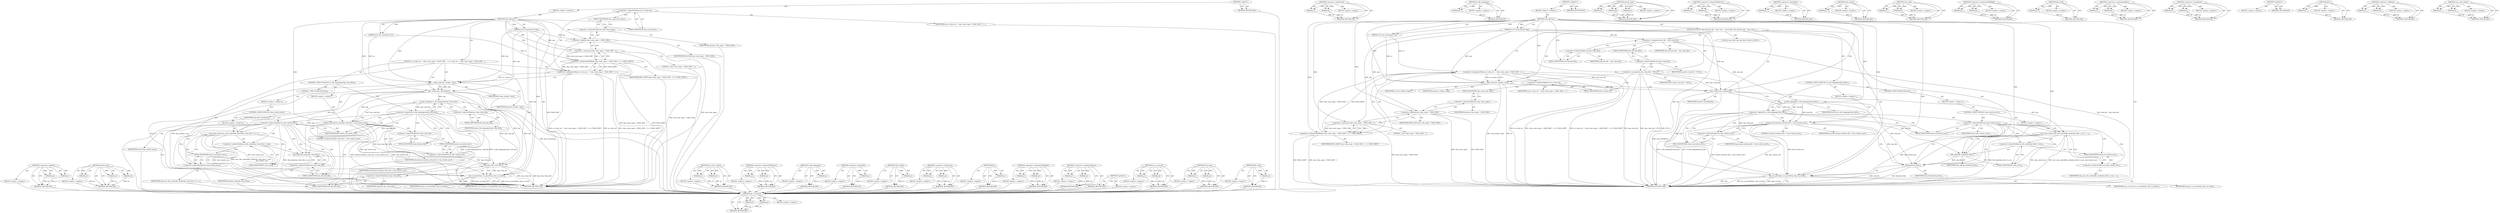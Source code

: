 digraph "user_shm_unlock" {
vulnerable_110 [label=<(METHOD,&lt;operator&gt;.addition)>];
vulnerable_111 [label=<(PARAM,p1)>];
vulnerable_112 [label=<(PARAM,p2)>];
vulnerable_113 [label=<(BLOCK,&lt;empty&gt;,&lt;empty&gt;)>];
vulnerable_114 [label=<(METHOD_RETURN,ANY)>];
vulnerable_132 [label=<(METHOD,shmem_lock)>];
vulnerable_133 [label=<(PARAM,p1)>];
vulnerable_134 [label=<(PARAM,p2)>];
vulnerable_135 [label=<(PARAM,p3)>];
vulnerable_136 [label=<(BLOCK,&lt;empty&gt;,&lt;empty&gt;)>];
vulnerable_137 [label=<(METHOD_RETURN,ANY)>];
vulnerable_6 [label=<(METHOD,&lt;global&gt;)<SUB>1</SUB>>];
vulnerable_7 [label=<(BLOCK,&lt;empty&gt;,&lt;empty&gt;)<SUB>1</SUB>>];
vulnerable_8 [label=<(METHOD,shm_destroy)<SUB>1</SUB>>];
vulnerable_9 [label=<(PARAM,struct ipc_namespace *ns)<SUB>1</SUB>>];
vulnerable_10 [label=<(PARAM,struct shmid_kernel *shp)<SUB>1</SUB>>];
vulnerable_11 [label=<(BLOCK,{
 	ns-&gt;shm_tot -= (shp-&gt;shm_segsz + PAGE_SIZE ...,{
 	ns-&gt;shm_tot -= (shp-&gt;shm_segsz + PAGE_SIZE ...)<SUB>2</SUB>>];
vulnerable_12 [label=<(&lt;operator&gt;.assignmentMinus,ns-&gt;shm_tot -= (shp-&gt;shm_segsz + PAGE_SIZE - 1)...)<SUB>3</SUB>>];
vulnerable_13 [label=<(&lt;operator&gt;.indirectFieldAccess,ns-&gt;shm_tot)<SUB>3</SUB>>];
vulnerable_14 [label=<(IDENTIFIER,ns,ns-&gt;shm_tot -= (shp-&gt;shm_segsz + PAGE_SIZE - 1)...)<SUB>3</SUB>>];
vulnerable_15 [label=<(FIELD_IDENTIFIER,shm_tot,shm_tot)<SUB>3</SUB>>];
vulnerable_16 [label=<(&lt;operator&gt;.arithmeticShiftRight,(shp-&gt;shm_segsz + PAGE_SIZE - 1) &gt;&gt; PAGE_SHIFT)<SUB>3</SUB>>];
vulnerable_17 [label=<(&lt;operator&gt;.subtraction,shp-&gt;shm_segsz + PAGE_SIZE - 1)<SUB>3</SUB>>];
vulnerable_18 [label=<(&lt;operator&gt;.addition,shp-&gt;shm_segsz + PAGE_SIZE)<SUB>3</SUB>>];
vulnerable_19 [label=<(&lt;operator&gt;.indirectFieldAccess,shp-&gt;shm_segsz)<SUB>3</SUB>>];
vulnerable_20 [label=<(IDENTIFIER,shp,shp-&gt;shm_segsz + PAGE_SIZE)<SUB>3</SUB>>];
vulnerable_21 [label=<(FIELD_IDENTIFIER,shm_segsz,shm_segsz)<SUB>3</SUB>>];
vulnerable_22 [label=<(IDENTIFIER,PAGE_SIZE,shp-&gt;shm_segsz + PAGE_SIZE)<SUB>3</SUB>>];
vulnerable_23 [label=<(LITERAL,1,shp-&gt;shm_segsz + PAGE_SIZE - 1)<SUB>3</SUB>>];
vulnerable_24 [label=<(IDENTIFIER,PAGE_SHIFT,(shp-&gt;shm_segsz + PAGE_SIZE - 1) &gt;&gt; PAGE_SHIFT)<SUB>3</SUB>>];
vulnerable_25 [label=<(shm_rmid,shm_rmid(ns, shp))<SUB>4</SUB>>];
vulnerable_26 [label=<(IDENTIFIER,ns,shm_rmid(ns, shp))<SUB>4</SUB>>];
vulnerable_27 [label=<(IDENTIFIER,shp,shm_rmid(ns, shp))<SUB>4</SUB>>];
vulnerable_28 [label=<(shm_unlock,shm_unlock(shp))<SUB>5</SUB>>];
vulnerable_29 [label=<(IDENTIFIER,shp,shm_unlock(shp))<SUB>5</SUB>>];
vulnerable_30 [label=<(CONTROL_STRUCTURE,IF,if (!is_file_hugepages(shp-&gt;shm_file)))<SUB>6</SUB>>];
vulnerable_31 [label=<(&lt;operator&gt;.logicalNot,!is_file_hugepages(shp-&gt;shm_file))<SUB>6</SUB>>];
vulnerable_32 [label=<(is_file_hugepages,is_file_hugepages(shp-&gt;shm_file))<SUB>6</SUB>>];
vulnerable_33 [label=<(&lt;operator&gt;.indirectFieldAccess,shp-&gt;shm_file)<SUB>6</SUB>>];
vulnerable_34 [label=<(IDENTIFIER,shp,is_file_hugepages(shp-&gt;shm_file))<SUB>6</SUB>>];
vulnerable_35 [label=<(FIELD_IDENTIFIER,shm_file,shm_file)<SUB>6</SUB>>];
vulnerable_36 [label=<(BLOCK,&lt;empty&gt;,&lt;empty&gt;)<SUB>7</SUB>>];
vulnerable_37 [label=<(shmem_lock,shmem_lock(shp-&gt;shm_file, 0, shp-&gt;mlock_user))<SUB>7</SUB>>];
vulnerable_38 [label=<(&lt;operator&gt;.indirectFieldAccess,shp-&gt;shm_file)<SUB>7</SUB>>];
vulnerable_39 [label=<(IDENTIFIER,shp,shmem_lock(shp-&gt;shm_file, 0, shp-&gt;mlock_user))<SUB>7</SUB>>];
vulnerable_40 [label=<(FIELD_IDENTIFIER,shm_file,shm_file)<SUB>7</SUB>>];
vulnerable_41 [label=<(LITERAL,0,shmem_lock(shp-&gt;shm_file, 0, shp-&gt;mlock_user))<SUB>7</SUB>>];
vulnerable_42 [label=<(&lt;operator&gt;.indirectFieldAccess,shp-&gt;mlock_user)<SUB>7</SUB>>];
vulnerable_43 [label=<(IDENTIFIER,shp,shmem_lock(shp-&gt;shm_file, 0, shp-&gt;mlock_user))<SUB>7</SUB>>];
vulnerable_44 [label=<(FIELD_IDENTIFIER,mlock_user,mlock_user)<SUB>7</SUB>>];
vulnerable_45 [label=<(CONTROL_STRUCTURE,ELSE,else)<SUB>8</SUB>>];
vulnerable_46 [label=<(BLOCK,&lt;empty&gt;,&lt;empty&gt;)<SUB>8</SUB>>];
vulnerable_47 [label=<(CONTROL_STRUCTURE,IF,if (shp-&gt;mlock_user))<SUB>8</SUB>>];
vulnerable_48 [label=<(&lt;operator&gt;.indirectFieldAccess,shp-&gt;mlock_user)<SUB>8</SUB>>];
vulnerable_49 [label=<(IDENTIFIER,shp,if (shp-&gt;mlock_user))<SUB>8</SUB>>];
vulnerable_50 [label=<(FIELD_IDENTIFIER,mlock_user,mlock_user)<SUB>8</SUB>>];
vulnerable_51 [label=<(BLOCK,&lt;empty&gt;,&lt;empty&gt;)<SUB>9</SUB>>];
vulnerable_52 [label=<(user_shm_unlock,user_shm_unlock(file_inode(shp-&gt;shm_file)-&gt;i_si...)<SUB>9</SUB>>];
vulnerable_53 [label=<(&lt;operator&gt;.indirectFieldAccess,file_inode(shp-&gt;shm_file)-&gt;i_size)<SUB>9</SUB>>];
vulnerable_54 [label=<(file_inode,file_inode(shp-&gt;shm_file))<SUB>9</SUB>>];
vulnerable_55 [label=<(&lt;operator&gt;.indirectFieldAccess,shp-&gt;shm_file)<SUB>9</SUB>>];
vulnerable_56 [label=<(IDENTIFIER,shp,file_inode(shp-&gt;shm_file))<SUB>9</SUB>>];
vulnerable_57 [label=<(FIELD_IDENTIFIER,shm_file,shm_file)<SUB>9</SUB>>];
vulnerable_58 [label=<(FIELD_IDENTIFIER,i_size,i_size)<SUB>9</SUB>>];
vulnerable_59 [label=<(&lt;operator&gt;.indirectFieldAccess,shp-&gt;mlock_user)<SUB>10</SUB>>];
vulnerable_60 [label=<(IDENTIFIER,shp,user_shm_unlock(file_inode(shp-&gt;shm_file)-&gt;i_si...)<SUB>10</SUB>>];
vulnerable_61 [label=<(FIELD_IDENTIFIER,mlock_user,mlock_user)<SUB>10</SUB>>];
vulnerable_62 [label=<(fput,fput (shp-&gt;shm_file))<SUB>11</SUB>>];
vulnerable_63 [label=<(&lt;operator&gt;.indirectFieldAccess,shp-&gt;shm_file)<SUB>11</SUB>>];
vulnerable_64 [label=<(IDENTIFIER,shp,fput (shp-&gt;shm_file))<SUB>11</SUB>>];
vulnerable_65 [label=<(FIELD_IDENTIFIER,shm_file,shm_file)<SUB>11</SUB>>];
vulnerable_66 [label=<(ipc_rcu_putref,ipc_rcu_putref(shp, shm_rcu_free))<SUB>12</SUB>>];
vulnerable_67 [label=<(IDENTIFIER,shp,ipc_rcu_putref(shp, shm_rcu_free))<SUB>12</SUB>>];
vulnerable_68 [label=<(IDENTIFIER,shm_rcu_free,ipc_rcu_putref(shp, shm_rcu_free))<SUB>12</SUB>>];
vulnerable_69 [label=<(METHOD_RETURN,void)<SUB>1</SUB>>];
vulnerable_71 [label=<(METHOD_RETURN,ANY)<SUB>1</SUB>>];
vulnerable_138 [label=<(METHOD,user_shm_unlock)>];
vulnerable_139 [label=<(PARAM,p1)>];
vulnerable_140 [label=<(PARAM,p2)>];
vulnerable_141 [label=<(BLOCK,&lt;empty&gt;,&lt;empty&gt;)>];
vulnerable_142 [label=<(METHOD_RETURN,ANY)>];
vulnerable_95 [label=<(METHOD,&lt;operator&gt;.indirectFieldAccess)>];
vulnerable_96 [label=<(PARAM,p1)>];
vulnerable_97 [label=<(PARAM,p2)>];
vulnerable_98 [label=<(BLOCK,&lt;empty&gt;,&lt;empty&gt;)>];
vulnerable_99 [label=<(METHOD_RETURN,ANY)>];
vulnerable_128 [label=<(METHOD,is_file_hugepages)>];
vulnerable_129 [label=<(PARAM,p1)>];
vulnerable_130 [label=<(BLOCK,&lt;empty&gt;,&lt;empty&gt;)>];
vulnerable_131 [label=<(METHOD_RETURN,ANY)>];
vulnerable_124 [label=<(METHOD,&lt;operator&gt;.logicalNot)>];
vulnerable_125 [label=<(PARAM,p1)>];
vulnerable_126 [label=<(BLOCK,&lt;empty&gt;,&lt;empty&gt;)>];
vulnerable_127 [label=<(METHOD_RETURN,ANY)>];
vulnerable_120 [label=<(METHOD,shm_unlock)>];
vulnerable_121 [label=<(PARAM,p1)>];
vulnerable_122 [label=<(BLOCK,&lt;empty&gt;,&lt;empty&gt;)>];
vulnerable_123 [label=<(METHOD_RETURN,ANY)>];
vulnerable_105 [label=<(METHOD,&lt;operator&gt;.subtraction)>];
vulnerable_106 [label=<(PARAM,p1)>];
vulnerable_107 [label=<(PARAM,p2)>];
vulnerable_108 [label=<(BLOCK,&lt;empty&gt;,&lt;empty&gt;)>];
vulnerable_109 [label=<(METHOD_RETURN,ANY)>];
vulnerable_147 [label=<(METHOD,fput)>];
vulnerable_148 [label=<(PARAM,p1)>];
vulnerable_149 [label=<(BLOCK,&lt;empty&gt;,&lt;empty&gt;)>];
vulnerable_150 [label=<(METHOD_RETURN,ANY)>];
vulnerable_100 [label=<(METHOD,&lt;operator&gt;.arithmeticShiftRight)>];
vulnerable_101 [label=<(PARAM,p1)>];
vulnerable_102 [label=<(PARAM,p2)>];
vulnerable_103 [label=<(BLOCK,&lt;empty&gt;,&lt;empty&gt;)>];
vulnerable_104 [label=<(METHOD_RETURN,ANY)>];
vulnerable_90 [label=<(METHOD,&lt;operator&gt;.assignmentMinus)>];
vulnerable_91 [label=<(PARAM,p1)>];
vulnerable_92 [label=<(PARAM,p2)>];
vulnerable_93 [label=<(BLOCK,&lt;empty&gt;,&lt;empty&gt;)>];
vulnerable_94 [label=<(METHOD_RETURN,ANY)>];
vulnerable_84 [label=<(METHOD,&lt;global&gt;)<SUB>1</SUB>>];
vulnerable_85 [label=<(BLOCK,&lt;empty&gt;,&lt;empty&gt;)>];
vulnerable_86 [label=<(METHOD_RETURN,ANY)>];
vulnerable_151 [label=<(METHOD,ipc_rcu_putref)>];
vulnerable_152 [label=<(PARAM,p1)>];
vulnerable_153 [label=<(PARAM,p2)>];
vulnerable_154 [label=<(BLOCK,&lt;empty&gt;,&lt;empty&gt;)>];
vulnerable_155 [label=<(METHOD_RETURN,ANY)>];
vulnerable_115 [label=<(METHOD,shm_rmid)>];
vulnerable_116 [label=<(PARAM,p1)>];
vulnerable_117 [label=<(PARAM,p2)>];
vulnerable_118 [label=<(BLOCK,&lt;empty&gt;,&lt;empty&gt;)>];
vulnerable_119 [label=<(METHOD_RETURN,ANY)>];
vulnerable_143 [label=<(METHOD,file_inode)>];
vulnerable_144 [label=<(PARAM,p1)>];
vulnerable_145 [label=<(BLOCK,&lt;empty&gt;,&lt;empty&gt;)>];
vulnerable_146 [label=<(METHOD_RETURN,ANY)>];
fixed_161 [label=<(METHOD,ipc_rcu_putref)>];
fixed_162 [label=<(PARAM,p1)>];
fixed_163 [label=<(PARAM,p2)>];
fixed_164 [label=<(BLOCK,&lt;empty&gt;,&lt;empty&gt;)>];
fixed_165 [label=<(METHOD_RETURN,ANY)>];
fixed_115 [label=<(METHOD,&lt;operator&gt;.subtraction)>];
fixed_116 [label=<(PARAM,p1)>];
fixed_117 [label=<(PARAM,p2)>];
fixed_118 [label=<(BLOCK,&lt;empty&gt;,&lt;empty&gt;)>];
fixed_119 [label=<(METHOD_RETURN,ANY)>];
fixed_138 [label=<(METHOD,is_file_hugepages)>];
fixed_139 [label=<(PARAM,p1)>];
fixed_140 [label=<(BLOCK,&lt;empty&gt;,&lt;empty&gt;)>];
fixed_141 [label=<(METHOD_RETURN,ANY)>];
fixed_6 [label=<(METHOD,&lt;global&gt;)<SUB>1</SUB>>];
fixed_7 [label=<(BLOCK,&lt;empty&gt;,&lt;empty&gt;)<SUB>1</SUB>>];
fixed_8 [label=<(METHOD,shm_destroy)<SUB>1</SUB>>];
fixed_9 [label=<(PARAM,struct ipc_namespace *ns)<SUB>1</SUB>>];
fixed_10 [label=<(PARAM,struct shmid_kernel *shp)<SUB>1</SUB>>];
fixed_11 [label=<(BLOCK,{
	struct file *shm_file;

	shm_file = shp-&gt;shm...,{
	struct file *shm_file;

	shm_file = shp-&gt;shm...)<SUB>2</SUB>>];
fixed_12 [label="<(LOCAL,struct file* shm_file: file*)<SUB>3</SUB>>"];
fixed_13 [label=<(&lt;operator&gt;.assignment,shm_file = shp-&gt;shm_file)<SUB>5</SUB>>];
fixed_14 [label=<(IDENTIFIER,shm_file,shm_file = shp-&gt;shm_file)<SUB>5</SUB>>];
fixed_15 [label=<(&lt;operator&gt;.indirectFieldAccess,shp-&gt;shm_file)<SUB>5</SUB>>];
fixed_16 [label=<(IDENTIFIER,shp,shm_file = shp-&gt;shm_file)<SUB>5</SUB>>];
fixed_17 [label=<(FIELD_IDENTIFIER,shm_file,shm_file)<SUB>5</SUB>>];
fixed_18 [label=<(&lt;operator&gt;.assignment,shp-&gt;shm_file = NULL)<SUB>6</SUB>>];
fixed_19 [label=<(&lt;operator&gt;.indirectFieldAccess,shp-&gt;shm_file)<SUB>6</SUB>>];
fixed_20 [label=<(IDENTIFIER,shp,shp-&gt;shm_file = NULL)<SUB>6</SUB>>];
fixed_21 [label=<(FIELD_IDENTIFIER,shm_file,shm_file)<SUB>6</SUB>>];
fixed_22 [label=<(IDENTIFIER,NULL,shp-&gt;shm_file = NULL)<SUB>6</SUB>>];
fixed_23 [label=<(&lt;operator&gt;.assignmentMinus,ns-&gt;shm_tot -= (shp-&gt;shm_segsz + PAGE_SIZE - 1)...)<SUB>7</SUB>>];
fixed_24 [label=<(&lt;operator&gt;.indirectFieldAccess,ns-&gt;shm_tot)<SUB>7</SUB>>];
fixed_25 [label=<(IDENTIFIER,ns,ns-&gt;shm_tot -= (shp-&gt;shm_segsz + PAGE_SIZE - 1)...)<SUB>7</SUB>>];
fixed_26 [label=<(FIELD_IDENTIFIER,shm_tot,shm_tot)<SUB>7</SUB>>];
fixed_27 [label=<(&lt;operator&gt;.arithmeticShiftRight,(shp-&gt;shm_segsz + PAGE_SIZE - 1) &gt;&gt; PAGE_SHIFT)<SUB>7</SUB>>];
fixed_28 [label=<(&lt;operator&gt;.subtraction,shp-&gt;shm_segsz + PAGE_SIZE - 1)<SUB>7</SUB>>];
fixed_29 [label=<(&lt;operator&gt;.addition,shp-&gt;shm_segsz + PAGE_SIZE)<SUB>7</SUB>>];
fixed_30 [label=<(&lt;operator&gt;.indirectFieldAccess,shp-&gt;shm_segsz)<SUB>7</SUB>>];
fixed_31 [label=<(IDENTIFIER,shp,shp-&gt;shm_segsz + PAGE_SIZE)<SUB>7</SUB>>];
fixed_32 [label=<(FIELD_IDENTIFIER,shm_segsz,shm_segsz)<SUB>7</SUB>>];
fixed_33 [label=<(IDENTIFIER,PAGE_SIZE,shp-&gt;shm_segsz + PAGE_SIZE)<SUB>7</SUB>>];
fixed_34 [label=<(LITERAL,1,shp-&gt;shm_segsz + PAGE_SIZE - 1)<SUB>7</SUB>>];
fixed_35 [label=<(IDENTIFIER,PAGE_SHIFT,(shp-&gt;shm_segsz + PAGE_SIZE - 1) &gt;&gt; PAGE_SHIFT)<SUB>7</SUB>>];
fixed_36 [label=<(shm_rmid,shm_rmid(ns, shp))<SUB>8</SUB>>];
fixed_37 [label=<(IDENTIFIER,ns,shm_rmid(ns, shp))<SUB>8</SUB>>];
fixed_38 [label=<(IDENTIFIER,shp,shm_rmid(ns, shp))<SUB>8</SUB>>];
fixed_39 [label=<(shm_unlock,shm_unlock(shp))<SUB>9</SUB>>];
fixed_40 [label=<(IDENTIFIER,shp,shm_unlock(shp))<SUB>9</SUB>>];
fixed_41 [label=<(CONTROL_STRUCTURE,IF,if (!is_file_hugepages(shm_file)))<SUB>10</SUB>>];
fixed_42 [label=<(&lt;operator&gt;.logicalNot,!is_file_hugepages(shm_file))<SUB>10</SUB>>];
fixed_43 [label=<(is_file_hugepages,is_file_hugepages(shm_file))<SUB>10</SUB>>];
fixed_44 [label=<(IDENTIFIER,shm_file,is_file_hugepages(shm_file))<SUB>10</SUB>>];
fixed_45 [label=<(BLOCK,&lt;empty&gt;,&lt;empty&gt;)<SUB>11</SUB>>];
fixed_46 [label=<(shmem_lock,shmem_lock(shm_file, 0, shp-&gt;mlock_user))<SUB>11</SUB>>];
fixed_47 [label=<(IDENTIFIER,shm_file,shmem_lock(shm_file, 0, shp-&gt;mlock_user))<SUB>11</SUB>>];
fixed_48 [label=<(LITERAL,0,shmem_lock(shm_file, 0, shp-&gt;mlock_user))<SUB>11</SUB>>];
fixed_49 [label=<(&lt;operator&gt;.indirectFieldAccess,shp-&gt;mlock_user)<SUB>11</SUB>>];
fixed_50 [label=<(IDENTIFIER,shp,shmem_lock(shm_file, 0, shp-&gt;mlock_user))<SUB>11</SUB>>];
fixed_51 [label=<(FIELD_IDENTIFIER,mlock_user,mlock_user)<SUB>11</SUB>>];
fixed_52 [label=<(CONTROL_STRUCTURE,ELSE,else)<SUB>12</SUB>>];
fixed_53 [label=<(BLOCK,&lt;empty&gt;,&lt;empty&gt;)<SUB>12</SUB>>];
fixed_54 [label=<(CONTROL_STRUCTURE,IF,if (shp-&gt;mlock_user))<SUB>12</SUB>>];
fixed_55 [label=<(&lt;operator&gt;.indirectFieldAccess,shp-&gt;mlock_user)<SUB>12</SUB>>];
fixed_56 [label=<(IDENTIFIER,shp,if (shp-&gt;mlock_user))<SUB>12</SUB>>];
fixed_57 [label=<(FIELD_IDENTIFIER,mlock_user,mlock_user)<SUB>12</SUB>>];
fixed_58 [label=<(BLOCK,&lt;empty&gt;,&lt;empty&gt;)<SUB>13</SUB>>];
fixed_59 [label=<(user_shm_unlock,user_shm_unlock(file_inode(shm_file)-&gt;i_size, s...)<SUB>13</SUB>>];
fixed_60 [label=<(&lt;operator&gt;.indirectFieldAccess,file_inode(shm_file)-&gt;i_size)<SUB>13</SUB>>];
fixed_61 [label=<(file_inode,file_inode(shm_file))<SUB>13</SUB>>];
fixed_62 [label=<(IDENTIFIER,shm_file,file_inode(shm_file))<SUB>13</SUB>>];
fixed_63 [label=<(FIELD_IDENTIFIER,i_size,i_size)<SUB>13</SUB>>];
fixed_64 [label=<(&lt;operator&gt;.indirectFieldAccess,shp-&gt;mlock_user)<SUB>13</SUB>>];
fixed_65 [label=<(IDENTIFIER,shp,user_shm_unlock(file_inode(shm_file)-&gt;i_size, s...)<SUB>13</SUB>>];
fixed_66 [label=<(FIELD_IDENTIFIER,mlock_user,mlock_user)<SUB>13</SUB>>];
fixed_67 [label=<(fput,fput(shm_file))<SUB>14</SUB>>];
fixed_68 [label=<(IDENTIFIER,shm_file,fput(shm_file))<SUB>14</SUB>>];
fixed_69 [label=<(ipc_rcu_putref,ipc_rcu_putref(shp, shm_rcu_free))<SUB>15</SUB>>];
fixed_70 [label=<(IDENTIFIER,shp,ipc_rcu_putref(shp, shm_rcu_free))<SUB>15</SUB>>];
fixed_71 [label=<(IDENTIFIER,shm_rcu_free,ipc_rcu_putref(shp, shm_rcu_free))<SUB>15</SUB>>];
fixed_72 [label=<(METHOD_RETURN,void)<SUB>1</SUB>>];
fixed_74 [label=<(METHOD_RETURN,ANY)<SUB>1</SUB>>];
fixed_142 [label=<(METHOD,shmem_lock)>];
fixed_143 [label=<(PARAM,p1)>];
fixed_144 [label=<(PARAM,p2)>];
fixed_145 [label=<(PARAM,p3)>];
fixed_146 [label=<(BLOCK,&lt;empty&gt;,&lt;empty&gt;)>];
fixed_147 [label=<(METHOD_RETURN,ANY)>];
fixed_100 [label=<(METHOD,&lt;operator&gt;.indirectFieldAccess)>];
fixed_101 [label=<(PARAM,p1)>];
fixed_102 [label=<(PARAM,p2)>];
fixed_103 [label=<(BLOCK,&lt;empty&gt;,&lt;empty&gt;)>];
fixed_104 [label=<(METHOD_RETURN,ANY)>];
fixed_134 [label=<(METHOD,&lt;operator&gt;.logicalNot)>];
fixed_135 [label=<(PARAM,p1)>];
fixed_136 [label=<(BLOCK,&lt;empty&gt;,&lt;empty&gt;)>];
fixed_137 [label=<(METHOD_RETURN,ANY)>];
fixed_130 [label=<(METHOD,shm_unlock)>];
fixed_131 [label=<(PARAM,p1)>];
fixed_132 [label=<(BLOCK,&lt;empty&gt;,&lt;empty&gt;)>];
fixed_133 [label=<(METHOD_RETURN,ANY)>];
fixed_125 [label=<(METHOD,shm_rmid)>];
fixed_126 [label=<(PARAM,p1)>];
fixed_127 [label=<(PARAM,p2)>];
fixed_128 [label=<(BLOCK,&lt;empty&gt;,&lt;empty&gt;)>];
fixed_129 [label=<(METHOD_RETURN,ANY)>];
fixed_110 [label=<(METHOD,&lt;operator&gt;.arithmeticShiftRight)>];
fixed_111 [label=<(PARAM,p1)>];
fixed_112 [label=<(PARAM,p2)>];
fixed_113 [label=<(BLOCK,&lt;empty&gt;,&lt;empty&gt;)>];
fixed_114 [label=<(METHOD_RETURN,ANY)>];
fixed_153 [label=<(METHOD,file_inode)>];
fixed_154 [label=<(PARAM,p1)>];
fixed_155 [label=<(BLOCK,&lt;empty&gt;,&lt;empty&gt;)>];
fixed_156 [label=<(METHOD_RETURN,ANY)>];
fixed_105 [label=<(METHOD,&lt;operator&gt;.assignmentMinus)>];
fixed_106 [label=<(PARAM,p1)>];
fixed_107 [label=<(PARAM,p2)>];
fixed_108 [label=<(BLOCK,&lt;empty&gt;,&lt;empty&gt;)>];
fixed_109 [label=<(METHOD_RETURN,ANY)>];
fixed_95 [label=<(METHOD,&lt;operator&gt;.assignment)>];
fixed_96 [label=<(PARAM,p1)>];
fixed_97 [label=<(PARAM,p2)>];
fixed_98 [label=<(BLOCK,&lt;empty&gt;,&lt;empty&gt;)>];
fixed_99 [label=<(METHOD_RETURN,ANY)>];
fixed_89 [label=<(METHOD,&lt;global&gt;)<SUB>1</SUB>>];
fixed_90 [label=<(BLOCK,&lt;empty&gt;,&lt;empty&gt;)>];
fixed_91 [label=<(METHOD_RETURN,ANY)>];
fixed_157 [label=<(METHOD,fput)>];
fixed_158 [label=<(PARAM,p1)>];
fixed_159 [label=<(BLOCK,&lt;empty&gt;,&lt;empty&gt;)>];
fixed_160 [label=<(METHOD_RETURN,ANY)>];
fixed_120 [label=<(METHOD,&lt;operator&gt;.addition)>];
fixed_121 [label=<(PARAM,p1)>];
fixed_122 [label=<(PARAM,p2)>];
fixed_123 [label=<(BLOCK,&lt;empty&gt;,&lt;empty&gt;)>];
fixed_124 [label=<(METHOD_RETURN,ANY)>];
fixed_148 [label=<(METHOD,user_shm_unlock)>];
fixed_149 [label=<(PARAM,p1)>];
fixed_150 [label=<(PARAM,p2)>];
fixed_151 [label=<(BLOCK,&lt;empty&gt;,&lt;empty&gt;)>];
fixed_152 [label=<(METHOD_RETURN,ANY)>];
vulnerable_110 -> vulnerable_111  [key=0, label="AST: "];
vulnerable_110 -> vulnerable_111  [key=1, label="DDG: "];
vulnerable_110 -> vulnerable_113  [key=0, label="AST: "];
vulnerable_110 -> vulnerable_112  [key=0, label="AST: "];
vulnerable_110 -> vulnerable_112  [key=1, label="DDG: "];
vulnerable_110 -> vulnerable_114  [key=0, label="AST: "];
vulnerable_110 -> vulnerable_114  [key=1, label="CFG: "];
vulnerable_111 -> vulnerable_114  [key=0, label="DDG: p1"];
vulnerable_112 -> vulnerable_114  [key=0, label="DDG: p2"];
vulnerable_113 -> fixed_161  [key=0];
vulnerable_114 -> fixed_161  [key=0];
vulnerable_132 -> vulnerable_133  [key=0, label="AST: "];
vulnerable_132 -> vulnerable_133  [key=1, label="DDG: "];
vulnerable_132 -> vulnerable_136  [key=0, label="AST: "];
vulnerable_132 -> vulnerable_134  [key=0, label="AST: "];
vulnerable_132 -> vulnerable_134  [key=1, label="DDG: "];
vulnerable_132 -> vulnerable_137  [key=0, label="AST: "];
vulnerable_132 -> vulnerable_137  [key=1, label="CFG: "];
vulnerable_132 -> vulnerable_135  [key=0, label="AST: "];
vulnerable_132 -> vulnerable_135  [key=1, label="DDG: "];
vulnerable_133 -> vulnerable_137  [key=0, label="DDG: p1"];
vulnerable_134 -> vulnerable_137  [key=0, label="DDG: p2"];
vulnerable_135 -> vulnerable_137  [key=0, label="DDG: p3"];
vulnerable_136 -> fixed_161  [key=0];
vulnerable_137 -> fixed_161  [key=0];
vulnerable_6 -> vulnerable_7  [key=0, label="AST: "];
vulnerable_6 -> vulnerable_71  [key=0, label="AST: "];
vulnerable_6 -> vulnerable_71  [key=1, label="CFG: "];
vulnerable_7 -> vulnerable_8  [key=0, label="AST: "];
vulnerable_8 -> vulnerable_9  [key=0, label="AST: "];
vulnerable_8 -> vulnerable_9  [key=1, label="DDG: "];
vulnerable_8 -> vulnerable_10  [key=0, label="AST: "];
vulnerable_8 -> vulnerable_10  [key=1, label="DDG: "];
vulnerable_8 -> vulnerable_11  [key=0, label="AST: "];
vulnerable_8 -> vulnerable_69  [key=0, label="AST: "];
vulnerable_8 -> vulnerable_15  [key=0, label="CFG: "];
vulnerable_8 -> vulnerable_25  [key=0, label="DDG: "];
vulnerable_8 -> vulnerable_28  [key=0, label="DDG: "];
vulnerable_8 -> vulnerable_66  [key=0, label="DDG: "];
vulnerable_8 -> vulnerable_16  [key=0, label="DDG: "];
vulnerable_8 -> vulnerable_17  [key=0, label="DDG: "];
vulnerable_8 -> vulnerable_37  [key=0, label="DDG: "];
vulnerable_8 -> vulnerable_18  [key=0, label="DDG: "];
vulnerable_9 -> vulnerable_12  [key=0, label="DDG: ns"];
vulnerable_9 -> vulnerable_25  [key=0, label="DDG: ns"];
vulnerable_10 -> vulnerable_25  [key=0, label="DDG: shp"];
vulnerable_10 -> vulnerable_28  [key=0, label="DDG: shp"];
vulnerable_10 -> vulnerable_66  [key=0, label="DDG: shp"];
vulnerable_10 -> vulnerable_17  [key=0, label="DDG: shp"];
vulnerable_10 -> vulnerable_18  [key=0, label="DDG: shp"];
vulnerable_11 -> vulnerable_12  [key=0, label="AST: "];
vulnerable_11 -> vulnerable_25  [key=0, label="AST: "];
vulnerable_11 -> vulnerable_28  [key=0, label="AST: "];
vulnerable_11 -> vulnerable_30  [key=0, label="AST: "];
vulnerable_11 -> vulnerable_62  [key=0, label="AST: "];
vulnerable_11 -> vulnerable_66  [key=0, label="AST: "];
vulnerable_12 -> vulnerable_13  [key=0, label="AST: "];
vulnerable_12 -> vulnerable_16  [key=0, label="AST: "];
vulnerable_12 -> vulnerable_25  [key=0, label="CFG: "];
vulnerable_12 -> vulnerable_25  [key=1, label="DDG: ns-&gt;shm_tot"];
vulnerable_12 -> vulnerable_69  [key=0, label="DDG: ns-&gt;shm_tot"];
vulnerable_12 -> vulnerable_69  [key=1, label="DDG: (shp-&gt;shm_segsz + PAGE_SIZE - 1) &gt;&gt; PAGE_SHIFT"];
vulnerable_12 -> vulnerable_69  [key=2, label="DDG: ns-&gt;shm_tot -= (shp-&gt;shm_segsz + PAGE_SIZE - 1) &gt;&gt; PAGE_SHIFT"];
vulnerable_13 -> vulnerable_14  [key=0, label="AST: "];
vulnerable_13 -> vulnerable_15  [key=0, label="AST: "];
vulnerable_13 -> vulnerable_21  [key=0, label="CFG: "];
vulnerable_14 -> fixed_161  [key=0];
vulnerable_15 -> vulnerable_13  [key=0, label="CFG: "];
vulnerable_16 -> vulnerable_17  [key=0, label="AST: "];
vulnerable_16 -> vulnerable_24  [key=0, label="AST: "];
vulnerable_16 -> vulnerable_12  [key=0, label="CFG: "];
vulnerable_16 -> vulnerable_12  [key=1, label="DDG: shp-&gt;shm_segsz + PAGE_SIZE - 1"];
vulnerable_16 -> vulnerable_12  [key=2, label="DDG: PAGE_SHIFT"];
vulnerable_16 -> vulnerable_69  [key=0, label="DDG: shp-&gt;shm_segsz + PAGE_SIZE - 1"];
vulnerable_16 -> vulnerable_69  [key=1, label="DDG: PAGE_SHIFT"];
vulnerable_17 -> vulnerable_18  [key=0, label="AST: "];
vulnerable_17 -> vulnerable_23  [key=0, label="AST: "];
vulnerable_17 -> vulnerable_16  [key=0, label="CFG: "];
vulnerable_17 -> vulnerable_16  [key=1, label="DDG: shp-&gt;shm_segsz + PAGE_SIZE"];
vulnerable_17 -> vulnerable_16  [key=2, label="DDG: 1"];
vulnerable_17 -> vulnerable_69  [key=0, label="DDG: shp-&gt;shm_segsz + PAGE_SIZE"];
vulnerable_18 -> vulnerable_19  [key=0, label="AST: "];
vulnerable_18 -> vulnerable_22  [key=0, label="AST: "];
vulnerable_18 -> vulnerable_17  [key=0, label="CFG: "];
vulnerable_18 -> vulnerable_69  [key=0, label="DDG: shp-&gt;shm_segsz"];
vulnerable_18 -> vulnerable_69  [key=1, label="DDG: PAGE_SIZE"];
vulnerable_19 -> vulnerable_20  [key=0, label="AST: "];
vulnerable_19 -> vulnerable_21  [key=0, label="AST: "];
vulnerable_19 -> vulnerable_18  [key=0, label="CFG: "];
vulnerable_20 -> fixed_161  [key=0];
vulnerable_21 -> vulnerable_19  [key=0, label="CFG: "];
vulnerable_22 -> fixed_161  [key=0];
vulnerable_23 -> fixed_161  [key=0];
vulnerable_24 -> fixed_161  [key=0];
vulnerable_25 -> vulnerable_26  [key=0, label="AST: "];
vulnerable_25 -> vulnerable_27  [key=0, label="AST: "];
vulnerable_25 -> vulnerable_28  [key=0, label="CFG: "];
vulnerable_25 -> vulnerable_28  [key=1, label="DDG: shp"];
vulnerable_25 -> vulnerable_69  [key=0, label="DDG: ns"];
vulnerable_25 -> vulnerable_69  [key=1, label="DDG: shm_rmid(ns, shp)"];
vulnerable_26 -> fixed_161  [key=0];
vulnerable_27 -> fixed_161  [key=0];
vulnerable_28 -> vulnerable_29  [key=0, label="AST: "];
vulnerable_28 -> vulnerable_35  [key=0, label="CFG: "];
vulnerable_28 -> vulnerable_69  [key=0, label="DDG: shm_unlock(shp)"];
vulnerable_28 -> vulnerable_62  [key=0, label="DDG: shp"];
vulnerable_28 -> vulnerable_66  [key=0, label="DDG: shp"];
vulnerable_28 -> vulnerable_32  [key=0, label="DDG: shp"];
vulnerable_28 -> vulnerable_37  [key=0, label="DDG: shp"];
vulnerable_28 -> vulnerable_52  [key=0, label="DDG: shp"];
vulnerable_28 -> vulnerable_54  [key=0, label="DDG: shp"];
vulnerable_29 -> fixed_161  [key=0];
vulnerable_30 -> vulnerable_31  [key=0, label="AST: "];
vulnerable_30 -> vulnerable_36  [key=0, label="AST: "];
vulnerable_30 -> vulnerable_45  [key=0, label="AST: "];
vulnerable_31 -> vulnerable_32  [key=0, label="AST: "];
vulnerable_31 -> vulnerable_40  [key=0, label="CFG: "];
vulnerable_31 -> vulnerable_40  [key=1, label="CDG: "];
vulnerable_31 -> vulnerable_50  [key=0, label="CFG: "];
vulnerable_31 -> vulnerable_50  [key=1, label="CDG: "];
vulnerable_31 -> vulnerable_69  [key=0, label="DDG: is_file_hugepages(shp-&gt;shm_file)"];
vulnerable_31 -> vulnerable_69  [key=1, label="DDG: !is_file_hugepages(shp-&gt;shm_file)"];
vulnerable_31 -> vulnerable_48  [key=0, label="CDG: "];
vulnerable_31 -> vulnerable_42  [key=0, label="CDG: "];
vulnerable_31 -> vulnerable_44  [key=0, label="CDG: "];
vulnerable_31 -> vulnerable_37  [key=0, label="CDG: "];
vulnerable_31 -> vulnerable_38  [key=0, label="CDG: "];
vulnerable_32 -> vulnerable_33  [key=0, label="AST: "];
vulnerable_32 -> vulnerable_31  [key=0, label="CFG: "];
vulnerable_32 -> vulnerable_31  [key=1, label="DDG: shp-&gt;shm_file"];
vulnerable_32 -> vulnerable_62  [key=0, label="DDG: shp-&gt;shm_file"];
vulnerable_32 -> vulnerable_37  [key=0, label="DDG: shp-&gt;shm_file"];
vulnerable_32 -> vulnerable_54  [key=0, label="DDG: shp-&gt;shm_file"];
vulnerable_33 -> vulnerable_34  [key=0, label="AST: "];
vulnerable_33 -> vulnerable_35  [key=0, label="AST: "];
vulnerable_33 -> vulnerable_32  [key=0, label="CFG: "];
vulnerable_34 -> fixed_161  [key=0];
vulnerable_35 -> vulnerable_33  [key=0, label="CFG: "];
vulnerable_36 -> vulnerable_37  [key=0, label="AST: "];
vulnerable_37 -> vulnerable_38  [key=0, label="AST: "];
vulnerable_37 -> vulnerable_41  [key=0, label="AST: "];
vulnerable_37 -> vulnerable_42  [key=0, label="AST: "];
vulnerable_37 -> vulnerable_65  [key=0, label="CFG: "];
vulnerable_37 -> vulnerable_69  [key=0, label="DDG: shp-&gt;mlock_user"];
vulnerable_37 -> vulnerable_69  [key=1, label="DDG: shmem_lock(shp-&gt;shm_file, 0, shp-&gt;mlock_user)"];
vulnerable_37 -> vulnerable_62  [key=0, label="DDG: shp-&gt;shm_file"];
vulnerable_37 -> vulnerable_66  [key=0, label="DDG: shp-&gt;mlock_user"];
vulnerable_38 -> vulnerable_39  [key=0, label="AST: "];
vulnerable_38 -> vulnerable_40  [key=0, label="AST: "];
vulnerable_38 -> vulnerable_44  [key=0, label="CFG: "];
vulnerable_39 -> fixed_161  [key=0];
vulnerable_40 -> vulnerable_38  [key=0, label="CFG: "];
vulnerable_41 -> fixed_161  [key=0];
vulnerable_42 -> vulnerable_43  [key=0, label="AST: "];
vulnerable_42 -> vulnerable_44  [key=0, label="AST: "];
vulnerable_42 -> vulnerable_37  [key=0, label="CFG: "];
vulnerable_43 -> fixed_161  [key=0];
vulnerable_44 -> vulnerable_42  [key=0, label="CFG: "];
vulnerable_45 -> vulnerable_46  [key=0, label="AST: "];
vulnerable_46 -> vulnerable_47  [key=0, label="AST: "];
vulnerable_47 -> vulnerable_48  [key=0, label="AST: "];
vulnerable_47 -> vulnerable_51  [key=0, label="AST: "];
vulnerable_48 -> vulnerable_49  [key=0, label="AST: "];
vulnerable_48 -> vulnerable_50  [key=0, label="AST: "];
vulnerable_48 -> vulnerable_57  [key=0, label="CFG: "];
vulnerable_48 -> vulnerable_57  [key=1, label="CDG: "];
vulnerable_48 -> vulnerable_65  [key=0, label="CFG: "];
vulnerable_48 -> vulnerable_58  [key=0, label="CDG: "];
vulnerable_48 -> vulnerable_61  [key=0, label="CDG: "];
vulnerable_48 -> vulnerable_59  [key=0, label="CDG: "];
vulnerable_48 -> vulnerable_52  [key=0, label="CDG: "];
vulnerable_48 -> vulnerable_55  [key=0, label="CDG: "];
vulnerable_48 -> vulnerable_53  [key=0, label="CDG: "];
vulnerable_48 -> vulnerable_54  [key=0, label="CDG: "];
vulnerable_49 -> fixed_161  [key=0];
vulnerable_50 -> vulnerable_48  [key=0, label="CFG: "];
vulnerable_51 -> vulnerable_52  [key=0, label="AST: "];
vulnerable_52 -> vulnerable_53  [key=0, label="AST: "];
vulnerable_52 -> vulnerable_59  [key=0, label="AST: "];
vulnerable_52 -> vulnerable_65  [key=0, label="CFG: "];
vulnerable_52 -> vulnerable_69  [key=0, label="DDG: file_inode(shp-&gt;shm_file)-&gt;i_size"];
vulnerable_52 -> vulnerable_69  [key=1, label="DDG: shp-&gt;mlock_user"];
vulnerable_52 -> vulnerable_69  [key=2, label="DDG: user_shm_unlock(file_inode(shp-&gt;shm_file)-&gt;i_size,
						shp-&gt;mlock_user)"];
vulnerable_52 -> vulnerable_66  [key=0, label="DDG: shp-&gt;mlock_user"];
vulnerable_53 -> vulnerable_54  [key=0, label="AST: "];
vulnerable_53 -> vulnerable_58  [key=0, label="AST: "];
vulnerable_53 -> vulnerable_61  [key=0, label="CFG: "];
vulnerable_54 -> vulnerable_55  [key=0, label="AST: "];
vulnerable_54 -> vulnerable_58  [key=0, label="CFG: "];
vulnerable_54 -> vulnerable_62  [key=0, label="DDG: shp-&gt;shm_file"];
vulnerable_55 -> vulnerable_56  [key=0, label="AST: "];
vulnerable_55 -> vulnerable_57  [key=0, label="AST: "];
vulnerable_55 -> vulnerable_54  [key=0, label="CFG: "];
vulnerable_56 -> fixed_161  [key=0];
vulnerable_57 -> vulnerable_55  [key=0, label="CFG: "];
vulnerable_58 -> vulnerable_53  [key=0, label="CFG: "];
vulnerable_59 -> vulnerable_60  [key=0, label="AST: "];
vulnerable_59 -> vulnerable_61  [key=0, label="AST: "];
vulnerable_59 -> vulnerable_52  [key=0, label="CFG: "];
vulnerable_60 -> fixed_161  [key=0];
vulnerable_61 -> vulnerable_59  [key=0, label="CFG: "];
vulnerable_62 -> vulnerable_63  [key=0, label="AST: "];
vulnerable_62 -> vulnerable_66  [key=0, label="CFG: "];
vulnerable_62 -> vulnerable_66  [key=1, label="DDG: shp-&gt;shm_file"];
vulnerable_62 -> vulnerable_69  [key=0, label="DDG: shp-&gt;shm_file"];
vulnerable_62 -> vulnerable_69  [key=1, label="DDG: fput (shp-&gt;shm_file)"];
vulnerable_63 -> vulnerable_64  [key=0, label="AST: "];
vulnerable_63 -> vulnerable_65  [key=0, label="AST: "];
vulnerable_63 -> vulnerable_62  [key=0, label="CFG: "];
vulnerable_64 -> fixed_161  [key=0];
vulnerable_65 -> vulnerable_63  [key=0, label="CFG: "];
vulnerable_66 -> vulnerable_67  [key=0, label="AST: "];
vulnerable_66 -> vulnerable_68  [key=0, label="AST: "];
vulnerable_66 -> vulnerable_69  [key=0, label="CFG: "];
vulnerable_66 -> vulnerable_69  [key=1, label="DDG: shp"];
vulnerable_66 -> vulnerable_69  [key=2, label="DDG: ipc_rcu_putref(shp, shm_rcu_free)"];
vulnerable_66 -> vulnerable_69  [key=3, label="DDG: shm_rcu_free"];
vulnerable_67 -> fixed_161  [key=0];
vulnerable_68 -> fixed_161  [key=0];
vulnerable_69 -> fixed_161  [key=0];
vulnerable_71 -> fixed_161  [key=0];
vulnerable_138 -> vulnerable_139  [key=0, label="AST: "];
vulnerable_138 -> vulnerable_139  [key=1, label="DDG: "];
vulnerable_138 -> vulnerable_141  [key=0, label="AST: "];
vulnerable_138 -> vulnerable_140  [key=0, label="AST: "];
vulnerable_138 -> vulnerable_140  [key=1, label="DDG: "];
vulnerable_138 -> vulnerable_142  [key=0, label="AST: "];
vulnerable_138 -> vulnerable_142  [key=1, label="CFG: "];
vulnerable_139 -> vulnerable_142  [key=0, label="DDG: p1"];
vulnerable_140 -> vulnerable_142  [key=0, label="DDG: p2"];
vulnerable_141 -> fixed_161  [key=0];
vulnerable_142 -> fixed_161  [key=0];
vulnerable_95 -> vulnerable_96  [key=0, label="AST: "];
vulnerable_95 -> vulnerable_96  [key=1, label="DDG: "];
vulnerable_95 -> vulnerable_98  [key=0, label="AST: "];
vulnerable_95 -> vulnerable_97  [key=0, label="AST: "];
vulnerable_95 -> vulnerable_97  [key=1, label="DDG: "];
vulnerable_95 -> vulnerable_99  [key=0, label="AST: "];
vulnerable_95 -> vulnerable_99  [key=1, label="CFG: "];
vulnerable_96 -> vulnerable_99  [key=0, label="DDG: p1"];
vulnerable_97 -> vulnerable_99  [key=0, label="DDG: p2"];
vulnerable_98 -> fixed_161  [key=0];
vulnerable_99 -> fixed_161  [key=0];
vulnerable_128 -> vulnerable_129  [key=0, label="AST: "];
vulnerable_128 -> vulnerable_129  [key=1, label="DDG: "];
vulnerable_128 -> vulnerable_130  [key=0, label="AST: "];
vulnerable_128 -> vulnerable_131  [key=0, label="AST: "];
vulnerable_128 -> vulnerable_131  [key=1, label="CFG: "];
vulnerable_129 -> vulnerable_131  [key=0, label="DDG: p1"];
vulnerable_130 -> fixed_161  [key=0];
vulnerable_131 -> fixed_161  [key=0];
vulnerable_124 -> vulnerable_125  [key=0, label="AST: "];
vulnerable_124 -> vulnerable_125  [key=1, label="DDG: "];
vulnerable_124 -> vulnerable_126  [key=0, label="AST: "];
vulnerable_124 -> vulnerable_127  [key=0, label="AST: "];
vulnerable_124 -> vulnerable_127  [key=1, label="CFG: "];
vulnerable_125 -> vulnerable_127  [key=0, label="DDG: p1"];
vulnerable_126 -> fixed_161  [key=0];
vulnerable_127 -> fixed_161  [key=0];
vulnerable_120 -> vulnerable_121  [key=0, label="AST: "];
vulnerable_120 -> vulnerable_121  [key=1, label="DDG: "];
vulnerable_120 -> vulnerable_122  [key=0, label="AST: "];
vulnerable_120 -> vulnerable_123  [key=0, label="AST: "];
vulnerable_120 -> vulnerable_123  [key=1, label="CFG: "];
vulnerable_121 -> vulnerable_123  [key=0, label="DDG: p1"];
vulnerable_122 -> fixed_161  [key=0];
vulnerable_123 -> fixed_161  [key=0];
vulnerable_105 -> vulnerable_106  [key=0, label="AST: "];
vulnerable_105 -> vulnerable_106  [key=1, label="DDG: "];
vulnerable_105 -> vulnerable_108  [key=0, label="AST: "];
vulnerable_105 -> vulnerable_107  [key=0, label="AST: "];
vulnerable_105 -> vulnerable_107  [key=1, label="DDG: "];
vulnerable_105 -> vulnerable_109  [key=0, label="AST: "];
vulnerable_105 -> vulnerable_109  [key=1, label="CFG: "];
vulnerable_106 -> vulnerable_109  [key=0, label="DDG: p1"];
vulnerable_107 -> vulnerable_109  [key=0, label="DDG: p2"];
vulnerable_108 -> fixed_161  [key=0];
vulnerable_109 -> fixed_161  [key=0];
vulnerable_147 -> vulnerable_148  [key=0, label="AST: "];
vulnerable_147 -> vulnerable_148  [key=1, label="DDG: "];
vulnerable_147 -> vulnerable_149  [key=0, label="AST: "];
vulnerable_147 -> vulnerable_150  [key=0, label="AST: "];
vulnerable_147 -> vulnerable_150  [key=1, label="CFG: "];
vulnerable_148 -> vulnerable_150  [key=0, label="DDG: p1"];
vulnerable_149 -> fixed_161  [key=0];
vulnerable_150 -> fixed_161  [key=0];
vulnerable_100 -> vulnerable_101  [key=0, label="AST: "];
vulnerable_100 -> vulnerable_101  [key=1, label="DDG: "];
vulnerable_100 -> vulnerable_103  [key=0, label="AST: "];
vulnerable_100 -> vulnerable_102  [key=0, label="AST: "];
vulnerable_100 -> vulnerable_102  [key=1, label="DDG: "];
vulnerable_100 -> vulnerable_104  [key=0, label="AST: "];
vulnerable_100 -> vulnerable_104  [key=1, label="CFG: "];
vulnerable_101 -> vulnerable_104  [key=0, label="DDG: p1"];
vulnerable_102 -> vulnerable_104  [key=0, label="DDG: p2"];
vulnerable_103 -> fixed_161  [key=0];
vulnerable_104 -> fixed_161  [key=0];
vulnerable_90 -> vulnerable_91  [key=0, label="AST: "];
vulnerable_90 -> vulnerable_91  [key=1, label="DDG: "];
vulnerable_90 -> vulnerable_93  [key=0, label="AST: "];
vulnerable_90 -> vulnerable_92  [key=0, label="AST: "];
vulnerable_90 -> vulnerable_92  [key=1, label="DDG: "];
vulnerable_90 -> vulnerable_94  [key=0, label="AST: "];
vulnerable_90 -> vulnerable_94  [key=1, label="CFG: "];
vulnerable_91 -> vulnerable_94  [key=0, label="DDG: p1"];
vulnerable_92 -> vulnerable_94  [key=0, label="DDG: p2"];
vulnerable_93 -> fixed_161  [key=0];
vulnerable_94 -> fixed_161  [key=0];
vulnerable_84 -> vulnerable_85  [key=0, label="AST: "];
vulnerable_84 -> vulnerable_86  [key=0, label="AST: "];
vulnerable_84 -> vulnerable_86  [key=1, label="CFG: "];
vulnerable_85 -> fixed_161  [key=0];
vulnerable_86 -> fixed_161  [key=0];
vulnerable_151 -> vulnerable_152  [key=0, label="AST: "];
vulnerable_151 -> vulnerable_152  [key=1, label="DDG: "];
vulnerable_151 -> vulnerable_154  [key=0, label="AST: "];
vulnerable_151 -> vulnerable_153  [key=0, label="AST: "];
vulnerable_151 -> vulnerable_153  [key=1, label="DDG: "];
vulnerable_151 -> vulnerable_155  [key=0, label="AST: "];
vulnerable_151 -> vulnerable_155  [key=1, label="CFG: "];
vulnerable_152 -> vulnerable_155  [key=0, label="DDG: p1"];
vulnerable_153 -> vulnerable_155  [key=0, label="DDG: p2"];
vulnerable_154 -> fixed_161  [key=0];
vulnerable_155 -> fixed_161  [key=0];
vulnerable_115 -> vulnerable_116  [key=0, label="AST: "];
vulnerable_115 -> vulnerable_116  [key=1, label="DDG: "];
vulnerable_115 -> vulnerable_118  [key=0, label="AST: "];
vulnerable_115 -> vulnerable_117  [key=0, label="AST: "];
vulnerable_115 -> vulnerable_117  [key=1, label="DDG: "];
vulnerable_115 -> vulnerable_119  [key=0, label="AST: "];
vulnerable_115 -> vulnerable_119  [key=1, label="CFG: "];
vulnerable_116 -> vulnerable_119  [key=0, label="DDG: p1"];
vulnerable_117 -> vulnerable_119  [key=0, label="DDG: p2"];
vulnerable_118 -> fixed_161  [key=0];
vulnerable_119 -> fixed_161  [key=0];
vulnerable_143 -> vulnerable_144  [key=0, label="AST: "];
vulnerable_143 -> vulnerable_144  [key=1, label="DDG: "];
vulnerable_143 -> vulnerable_145  [key=0, label="AST: "];
vulnerable_143 -> vulnerable_146  [key=0, label="AST: "];
vulnerable_143 -> vulnerable_146  [key=1, label="CFG: "];
vulnerable_144 -> vulnerable_146  [key=0, label="DDG: p1"];
vulnerable_145 -> fixed_161  [key=0];
vulnerable_146 -> fixed_161  [key=0];
fixed_161 -> fixed_162  [key=0, label="AST: "];
fixed_161 -> fixed_162  [key=1, label="DDG: "];
fixed_161 -> fixed_164  [key=0, label="AST: "];
fixed_161 -> fixed_163  [key=0, label="AST: "];
fixed_161 -> fixed_163  [key=1, label="DDG: "];
fixed_161 -> fixed_165  [key=0, label="AST: "];
fixed_161 -> fixed_165  [key=1, label="CFG: "];
fixed_162 -> fixed_165  [key=0, label="DDG: p1"];
fixed_163 -> fixed_165  [key=0, label="DDG: p2"];
fixed_115 -> fixed_116  [key=0, label="AST: "];
fixed_115 -> fixed_116  [key=1, label="DDG: "];
fixed_115 -> fixed_118  [key=0, label="AST: "];
fixed_115 -> fixed_117  [key=0, label="AST: "];
fixed_115 -> fixed_117  [key=1, label="DDG: "];
fixed_115 -> fixed_119  [key=0, label="AST: "];
fixed_115 -> fixed_119  [key=1, label="CFG: "];
fixed_116 -> fixed_119  [key=0, label="DDG: p1"];
fixed_117 -> fixed_119  [key=0, label="DDG: p2"];
fixed_138 -> fixed_139  [key=0, label="AST: "];
fixed_138 -> fixed_139  [key=1, label="DDG: "];
fixed_138 -> fixed_140  [key=0, label="AST: "];
fixed_138 -> fixed_141  [key=0, label="AST: "];
fixed_138 -> fixed_141  [key=1, label="CFG: "];
fixed_139 -> fixed_141  [key=0, label="DDG: p1"];
fixed_6 -> fixed_7  [key=0, label="AST: "];
fixed_6 -> fixed_74  [key=0, label="AST: "];
fixed_6 -> fixed_74  [key=1, label="CFG: "];
fixed_7 -> fixed_8  [key=0, label="AST: "];
fixed_8 -> fixed_9  [key=0, label="AST: "];
fixed_8 -> fixed_9  [key=1, label="DDG: "];
fixed_8 -> fixed_10  [key=0, label="AST: "];
fixed_8 -> fixed_10  [key=1, label="DDG: "];
fixed_8 -> fixed_11  [key=0, label="AST: "];
fixed_8 -> fixed_72  [key=0, label="AST: "];
fixed_8 -> fixed_17  [key=0, label="CFG: "];
fixed_8 -> fixed_18  [key=0, label="DDG: "];
fixed_8 -> fixed_36  [key=0, label="DDG: "];
fixed_8 -> fixed_39  [key=0, label="DDG: "];
fixed_8 -> fixed_67  [key=0, label="DDG: "];
fixed_8 -> fixed_69  [key=0, label="DDG: "];
fixed_8 -> fixed_27  [key=0, label="DDG: "];
fixed_8 -> fixed_28  [key=0, label="DDG: "];
fixed_8 -> fixed_43  [key=0, label="DDG: "];
fixed_8 -> fixed_46  [key=0, label="DDG: "];
fixed_8 -> fixed_29  [key=0, label="DDG: "];
fixed_8 -> fixed_61  [key=0, label="DDG: "];
fixed_9 -> fixed_23  [key=0, label="DDG: ns"];
fixed_9 -> fixed_36  [key=0, label="DDG: ns"];
fixed_10 -> fixed_13  [key=0, label="DDG: shp"];
fixed_10 -> fixed_36  [key=0, label="DDG: shp"];
fixed_10 -> fixed_39  [key=0, label="DDG: shp"];
fixed_10 -> fixed_69  [key=0, label="DDG: shp"];
fixed_10 -> fixed_28  [key=0, label="DDG: shp"];
fixed_10 -> fixed_29  [key=0, label="DDG: shp"];
fixed_11 -> fixed_12  [key=0, label="AST: "];
fixed_11 -> fixed_13  [key=0, label="AST: "];
fixed_11 -> fixed_18  [key=0, label="AST: "];
fixed_11 -> fixed_23  [key=0, label="AST: "];
fixed_11 -> fixed_36  [key=0, label="AST: "];
fixed_11 -> fixed_39  [key=0, label="AST: "];
fixed_11 -> fixed_41  [key=0, label="AST: "];
fixed_11 -> fixed_67  [key=0, label="AST: "];
fixed_11 -> fixed_69  [key=0, label="AST: "];
fixed_13 -> fixed_14  [key=0, label="AST: "];
fixed_13 -> fixed_15  [key=0, label="AST: "];
fixed_13 -> fixed_21  [key=0, label="CFG: "];
fixed_13 -> fixed_72  [key=0, label="DDG: shm_file = shp-&gt;shm_file"];
fixed_13 -> fixed_43  [key=0, label="DDG: shm_file"];
fixed_15 -> fixed_16  [key=0, label="AST: "];
fixed_15 -> fixed_17  [key=0, label="AST: "];
fixed_15 -> fixed_13  [key=0, label="CFG: "];
fixed_17 -> fixed_15  [key=0, label="CFG: "];
fixed_18 -> fixed_19  [key=0, label="AST: "];
fixed_18 -> fixed_22  [key=0, label="AST: "];
fixed_18 -> fixed_26  [key=0, label="CFG: "];
fixed_18 -> fixed_72  [key=0, label="DDG: shp-&gt;shm_file"];
fixed_18 -> fixed_72  [key=1, label="DDG: shp-&gt;shm_file = NULL"];
fixed_18 -> fixed_72  [key=2, label="DDG: NULL"];
fixed_18 -> fixed_36  [key=0, label="DDG: shp-&gt;shm_file"];
fixed_18 -> fixed_39  [key=0, label="DDG: shp-&gt;shm_file"];
fixed_18 -> fixed_69  [key=0, label="DDG: shp-&gt;shm_file"];
fixed_19 -> fixed_20  [key=0, label="AST: "];
fixed_19 -> fixed_21  [key=0, label="AST: "];
fixed_19 -> fixed_18  [key=0, label="CFG: "];
fixed_21 -> fixed_19  [key=0, label="CFG: "];
fixed_23 -> fixed_24  [key=0, label="AST: "];
fixed_23 -> fixed_27  [key=0, label="AST: "];
fixed_23 -> fixed_36  [key=0, label="CFG: "];
fixed_23 -> fixed_36  [key=1, label="DDG: ns-&gt;shm_tot"];
fixed_23 -> fixed_72  [key=0, label="DDG: ns-&gt;shm_tot"];
fixed_23 -> fixed_72  [key=1, label="DDG: (shp-&gt;shm_segsz + PAGE_SIZE - 1) &gt;&gt; PAGE_SHIFT"];
fixed_23 -> fixed_72  [key=2, label="DDG: ns-&gt;shm_tot -= (shp-&gt;shm_segsz + PAGE_SIZE - 1) &gt;&gt; PAGE_SHIFT"];
fixed_24 -> fixed_25  [key=0, label="AST: "];
fixed_24 -> fixed_26  [key=0, label="AST: "];
fixed_24 -> fixed_32  [key=0, label="CFG: "];
fixed_26 -> fixed_24  [key=0, label="CFG: "];
fixed_27 -> fixed_28  [key=0, label="AST: "];
fixed_27 -> fixed_35  [key=0, label="AST: "];
fixed_27 -> fixed_23  [key=0, label="CFG: "];
fixed_27 -> fixed_23  [key=1, label="DDG: shp-&gt;shm_segsz + PAGE_SIZE - 1"];
fixed_27 -> fixed_23  [key=2, label="DDG: PAGE_SHIFT"];
fixed_27 -> fixed_72  [key=0, label="DDG: shp-&gt;shm_segsz + PAGE_SIZE - 1"];
fixed_27 -> fixed_72  [key=1, label="DDG: PAGE_SHIFT"];
fixed_28 -> fixed_29  [key=0, label="AST: "];
fixed_28 -> fixed_34  [key=0, label="AST: "];
fixed_28 -> fixed_27  [key=0, label="CFG: "];
fixed_28 -> fixed_27  [key=1, label="DDG: shp-&gt;shm_segsz + PAGE_SIZE"];
fixed_28 -> fixed_27  [key=2, label="DDG: 1"];
fixed_28 -> fixed_72  [key=0, label="DDG: shp-&gt;shm_segsz + PAGE_SIZE"];
fixed_29 -> fixed_30  [key=0, label="AST: "];
fixed_29 -> fixed_33  [key=0, label="AST: "];
fixed_29 -> fixed_28  [key=0, label="CFG: "];
fixed_29 -> fixed_72  [key=0, label="DDG: shp-&gt;shm_segsz"];
fixed_29 -> fixed_72  [key=1, label="DDG: PAGE_SIZE"];
fixed_30 -> fixed_31  [key=0, label="AST: "];
fixed_30 -> fixed_32  [key=0, label="AST: "];
fixed_30 -> fixed_29  [key=0, label="CFG: "];
fixed_32 -> fixed_30  [key=0, label="CFG: "];
fixed_36 -> fixed_37  [key=0, label="AST: "];
fixed_36 -> fixed_38  [key=0, label="AST: "];
fixed_36 -> fixed_39  [key=0, label="CFG: "];
fixed_36 -> fixed_39  [key=1, label="DDG: shp"];
fixed_36 -> fixed_72  [key=0, label="DDG: ns"];
fixed_36 -> fixed_72  [key=1, label="DDG: shm_rmid(ns, shp)"];
fixed_39 -> fixed_40  [key=0, label="AST: "];
fixed_39 -> fixed_43  [key=0, label="CFG: "];
fixed_39 -> fixed_72  [key=0, label="DDG: shm_unlock(shp)"];
fixed_39 -> fixed_69  [key=0, label="DDG: shp"];
fixed_39 -> fixed_46  [key=0, label="DDG: shp"];
fixed_39 -> fixed_59  [key=0, label="DDG: shp"];
fixed_41 -> fixed_42  [key=0, label="AST: "];
fixed_41 -> fixed_45  [key=0, label="AST: "];
fixed_41 -> fixed_52  [key=0, label="AST: "];
fixed_42 -> fixed_43  [key=0, label="AST: "];
fixed_42 -> fixed_51  [key=0, label="CFG: "];
fixed_42 -> fixed_51  [key=1, label="CDG: "];
fixed_42 -> fixed_57  [key=0, label="CFG: "];
fixed_42 -> fixed_57  [key=1, label="CDG: "];
fixed_42 -> fixed_72  [key=0, label="DDG: is_file_hugepages(shm_file)"];
fixed_42 -> fixed_72  [key=1, label="DDG: !is_file_hugepages(shm_file)"];
fixed_42 -> fixed_49  [key=0, label="CDG: "];
fixed_42 -> fixed_55  [key=0, label="CDG: "];
fixed_42 -> fixed_46  [key=0, label="CDG: "];
fixed_43 -> fixed_44  [key=0, label="AST: "];
fixed_43 -> fixed_42  [key=0, label="CFG: "];
fixed_43 -> fixed_42  [key=1, label="DDG: shm_file"];
fixed_43 -> fixed_67  [key=0, label="DDG: shm_file"];
fixed_43 -> fixed_46  [key=0, label="DDG: shm_file"];
fixed_43 -> fixed_61  [key=0, label="DDG: shm_file"];
fixed_45 -> fixed_46  [key=0, label="AST: "];
fixed_46 -> fixed_47  [key=0, label="AST: "];
fixed_46 -> fixed_48  [key=0, label="AST: "];
fixed_46 -> fixed_49  [key=0, label="AST: "];
fixed_46 -> fixed_67  [key=0, label="CFG: "];
fixed_46 -> fixed_67  [key=1, label="DDG: shm_file"];
fixed_46 -> fixed_72  [key=0, label="DDG: shp-&gt;mlock_user"];
fixed_46 -> fixed_72  [key=1, label="DDG: shmem_lock(shm_file, 0, shp-&gt;mlock_user)"];
fixed_46 -> fixed_69  [key=0, label="DDG: shp-&gt;mlock_user"];
fixed_49 -> fixed_50  [key=0, label="AST: "];
fixed_49 -> fixed_51  [key=0, label="AST: "];
fixed_49 -> fixed_46  [key=0, label="CFG: "];
fixed_51 -> fixed_49  [key=0, label="CFG: "];
fixed_52 -> fixed_53  [key=0, label="AST: "];
fixed_53 -> fixed_54  [key=0, label="AST: "];
fixed_54 -> fixed_55  [key=0, label="AST: "];
fixed_54 -> fixed_58  [key=0, label="AST: "];
fixed_55 -> fixed_56  [key=0, label="AST: "];
fixed_55 -> fixed_57  [key=0, label="AST: "];
fixed_55 -> fixed_61  [key=0, label="CFG: "];
fixed_55 -> fixed_61  [key=1, label="CDG: "];
fixed_55 -> fixed_67  [key=0, label="CFG: "];
fixed_55 -> fixed_60  [key=0, label="CDG: "];
fixed_55 -> fixed_64  [key=0, label="CDG: "];
fixed_55 -> fixed_59  [key=0, label="CDG: "];
fixed_55 -> fixed_66  [key=0, label="CDG: "];
fixed_55 -> fixed_63  [key=0, label="CDG: "];
fixed_57 -> fixed_55  [key=0, label="CFG: "];
fixed_58 -> fixed_59  [key=0, label="AST: "];
fixed_59 -> fixed_60  [key=0, label="AST: "];
fixed_59 -> fixed_64  [key=0, label="AST: "];
fixed_59 -> fixed_67  [key=0, label="CFG: "];
fixed_59 -> fixed_72  [key=0, label="DDG: file_inode(shm_file)-&gt;i_size"];
fixed_59 -> fixed_72  [key=1, label="DDG: shp-&gt;mlock_user"];
fixed_59 -> fixed_72  [key=2, label="DDG: user_shm_unlock(file_inode(shm_file)-&gt;i_size, shp-&gt;mlock_user)"];
fixed_59 -> fixed_69  [key=0, label="DDG: shp-&gt;mlock_user"];
fixed_60 -> fixed_61  [key=0, label="AST: "];
fixed_60 -> fixed_63  [key=0, label="AST: "];
fixed_60 -> fixed_66  [key=0, label="CFG: "];
fixed_61 -> fixed_62  [key=0, label="AST: "];
fixed_61 -> fixed_63  [key=0, label="CFG: "];
fixed_61 -> fixed_67  [key=0, label="DDG: shm_file"];
fixed_63 -> fixed_60  [key=0, label="CFG: "];
fixed_64 -> fixed_65  [key=0, label="AST: "];
fixed_64 -> fixed_66  [key=0, label="AST: "];
fixed_64 -> fixed_59  [key=0, label="CFG: "];
fixed_66 -> fixed_64  [key=0, label="CFG: "];
fixed_67 -> fixed_68  [key=0, label="AST: "];
fixed_67 -> fixed_69  [key=0, label="CFG: "];
fixed_67 -> fixed_72  [key=0, label="DDG: shm_file"];
fixed_67 -> fixed_72  [key=1, label="DDG: fput(shm_file)"];
fixed_69 -> fixed_70  [key=0, label="AST: "];
fixed_69 -> fixed_71  [key=0, label="AST: "];
fixed_69 -> fixed_72  [key=0, label="CFG: "];
fixed_69 -> fixed_72  [key=1, label="DDG: shp"];
fixed_69 -> fixed_72  [key=2, label="DDG: ipc_rcu_putref(shp, shm_rcu_free)"];
fixed_69 -> fixed_72  [key=3, label="DDG: shm_rcu_free"];
fixed_142 -> fixed_143  [key=0, label="AST: "];
fixed_142 -> fixed_143  [key=1, label="DDG: "];
fixed_142 -> fixed_146  [key=0, label="AST: "];
fixed_142 -> fixed_144  [key=0, label="AST: "];
fixed_142 -> fixed_144  [key=1, label="DDG: "];
fixed_142 -> fixed_147  [key=0, label="AST: "];
fixed_142 -> fixed_147  [key=1, label="CFG: "];
fixed_142 -> fixed_145  [key=0, label="AST: "];
fixed_142 -> fixed_145  [key=1, label="DDG: "];
fixed_143 -> fixed_147  [key=0, label="DDG: p1"];
fixed_144 -> fixed_147  [key=0, label="DDG: p2"];
fixed_145 -> fixed_147  [key=0, label="DDG: p3"];
fixed_100 -> fixed_101  [key=0, label="AST: "];
fixed_100 -> fixed_101  [key=1, label="DDG: "];
fixed_100 -> fixed_103  [key=0, label="AST: "];
fixed_100 -> fixed_102  [key=0, label="AST: "];
fixed_100 -> fixed_102  [key=1, label="DDG: "];
fixed_100 -> fixed_104  [key=0, label="AST: "];
fixed_100 -> fixed_104  [key=1, label="CFG: "];
fixed_101 -> fixed_104  [key=0, label="DDG: p1"];
fixed_102 -> fixed_104  [key=0, label="DDG: p2"];
fixed_134 -> fixed_135  [key=0, label="AST: "];
fixed_134 -> fixed_135  [key=1, label="DDG: "];
fixed_134 -> fixed_136  [key=0, label="AST: "];
fixed_134 -> fixed_137  [key=0, label="AST: "];
fixed_134 -> fixed_137  [key=1, label="CFG: "];
fixed_135 -> fixed_137  [key=0, label="DDG: p1"];
fixed_130 -> fixed_131  [key=0, label="AST: "];
fixed_130 -> fixed_131  [key=1, label="DDG: "];
fixed_130 -> fixed_132  [key=0, label="AST: "];
fixed_130 -> fixed_133  [key=0, label="AST: "];
fixed_130 -> fixed_133  [key=1, label="CFG: "];
fixed_131 -> fixed_133  [key=0, label="DDG: p1"];
fixed_125 -> fixed_126  [key=0, label="AST: "];
fixed_125 -> fixed_126  [key=1, label="DDG: "];
fixed_125 -> fixed_128  [key=0, label="AST: "];
fixed_125 -> fixed_127  [key=0, label="AST: "];
fixed_125 -> fixed_127  [key=1, label="DDG: "];
fixed_125 -> fixed_129  [key=0, label="AST: "];
fixed_125 -> fixed_129  [key=1, label="CFG: "];
fixed_126 -> fixed_129  [key=0, label="DDG: p1"];
fixed_127 -> fixed_129  [key=0, label="DDG: p2"];
fixed_110 -> fixed_111  [key=0, label="AST: "];
fixed_110 -> fixed_111  [key=1, label="DDG: "];
fixed_110 -> fixed_113  [key=0, label="AST: "];
fixed_110 -> fixed_112  [key=0, label="AST: "];
fixed_110 -> fixed_112  [key=1, label="DDG: "];
fixed_110 -> fixed_114  [key=0, label="AST: "];
fixed_110 -> fixed_114  [key=1, label="CFG: "];
fixed_111 -> fixed_114  [key=0, label="DDG: p1"];
fixed_112 -> fixed_114  [key=0, label="DDG: p2"];
fixed_153 -> fixed_154  [key=0, label="AST: "];
fixed_153 -> fixed_154  [key=1, label="DDG: "];
fixed_153 -> fixed_155  [key=0, label="AST: "];
fixed_153 -> fixed_156  [key=0, label="AST: "];
fixed_153 -> fixed_156  [key=1, label="CFG: "];
fixed_154 -> fixed_156  [key=0, label="DDG: p1"];
fixed_105 -> fixed_106  [key=0, label="AST: "];
fixed_105 -> fixed_106  [key=1, label="DDG: "];
fixed_105 -> fixed_108  [key=0, label="AST: "];
fixed_105 -> fixed_107  [key=0, label="AST: "];
fixed_105 -> fixed_107  [key=1, label="DDG: "];
fixed_105 -> fixed_109  [key=0, label="AST: "];
fixed_105 -> fixed_109  [key=1, label="CFG: "];
fixed_106 -> fixed_109  [key=0, label="DDG: p1"];
fixed_107 -> fixed_109  [key=0, label="DDG: p2"];
fixed_95 -> fixed_96  [key=0, label="AST: "];
fixed_95 -> fixed_96  [key=1, label="DDG: "];
fixed_95 -> fixed_98  [key=0, label="AST: "];
fixed_95 -> fixed_97  [key=0, label="AST: "];
fixed_95 -> fixed_97  [key=1, label="DDG: "];
fixed_95 -> fixed_99  [key=0, label="AST: "];
fixed_95 -> fixed_99  [key=1, label="CFG: "];
fixed_96 -> fixed_99  [key=0, label="DDG: p1"];
fixed_97 -> fixed_99  [key=0, label="DDG: p2"];
fixed_89 -> fixed_90  [key=0, label="AST: "];
fixed_89 -> fixed_91  [key=0, label="AST: "];
fixed_89 -> fixed_91  [key=1, label="CFG: "];
fixed_157 -> fixed_158  [key=0, label="AST: "];
fixed_157 -> fixed_158  [key=1, label="DDG: "];
fixed_157 -> fixed_159  [key=0, label="AST: "];
fixed_157 -> fixed_160  [key=0, label="AST: "];
fixed_157 -> fixed_160  [key=1, label="CFG: "];
fixed_158 -> fixed_160  [key=0, label="DDG: p1"];
fixed_120 -> fixed_121  [key=0, label="AST: "];
fixed_120 -> fixed_121  [key=1, label="DDG: "];
fixed_120 -> fixed_123  [key=0, label="AST: "];
fixed_120 -> fixed_122  [key=0, label="AST: "];
fixed_120 -> fixed_122  [key=1, label="DDG: "];
fixed_120 -> fixed_124  [key=0, label="AST: "];
fixed_120 -> fixed_124  [key=1, label="CFG: "];
fixed_121 -> fixed_124  [key=0, label="DDG: p1"];
fixed_122 -> fixed_124  [key=0, label="DDG: p2"];
fixed_148 -> fixed_149  [key=0, label="AST: "];
fixed_148 -> fixed_149  [key=1, label="DDG: "];
fixed_148 -> fixed_151  [key=0, label="AST: "];
fixed_148 -> fixed_150  [key=0, label="AST: "];
fixed_148 -> fixed_150  [key=1, label="DDG: "];
fixed_148 -> fixed_152  [key=0, label="AST: "];
fixed_148 -> fixed_152  [key=1, label="CFG: "];
fixed_149 -> fixed_152  [key=0, label="DDG: p1"];
fixed_150 -> fixed_152  [key=0, label="DDG: p2"];
}

